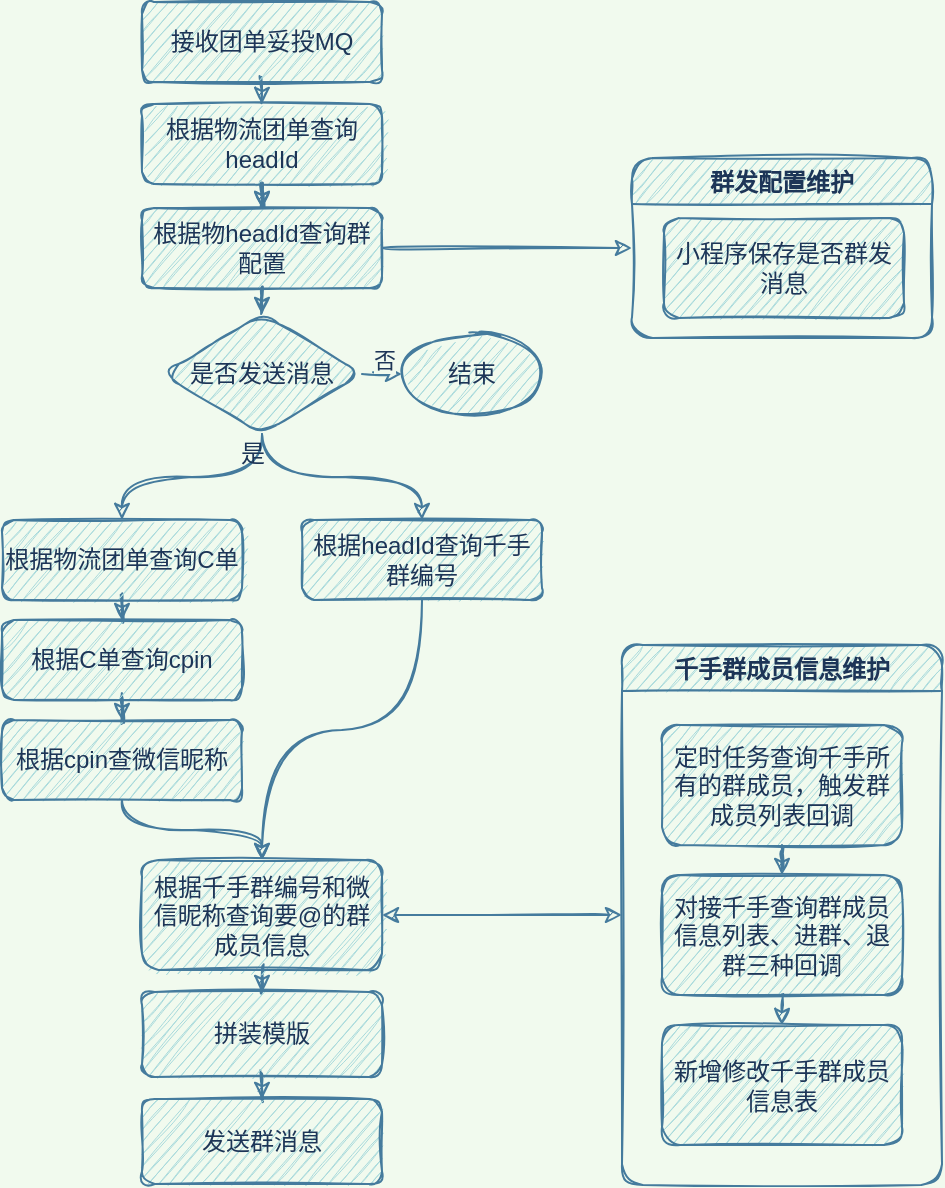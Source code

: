 <mxfile version="16.4.5" type="github">
  <diagram id="C5RBs43oDa-KdzZeNtuy" name="Page-1">
    <mxGraphModel dx="1298" dy="809" grid="1" gridSize="10" guides="1" tooltips="1" connect="1" arrows="1" fold="1" page="1" pageScale="1" pageWidth="827" pageHeight="1169" background="#F1FAEE" math="0" shadow="0">
      <root>
        <mxCell id="WIyWlLk6GJQsqaUBKTNV-0" />
        <mxCell id="WIyWlLk6GJQsqaUBKTNV-1" parent="WIyWlLk6GJQsqaUBKTNV-0" />
        <mxCell id="B8ZehWBBjIDl2lozoN9I-24" value="" style="edgeStyle=orthogonalEdgeStyle;rounded=1;orthogonalLoop=1;jettySize=auto;html=1;startArrow=none;curved=1;sketch=1;labelBackgroundColor=#F1FAEE;strokeColor=#457B9D;fontColor=#1D3557;" edge="1" parent="WIyWlLk6GJQsqaUBKTNV-1" source="3FMjM7pCY8h0ESjjnFQf-15" target="B8ZehWBBjIDl2lozoN9I-7">
          <mxGeometry relative="1" as="geometry" />
        </mxCell>
        <mxCell id="B8ZehWBBjIDl2lozoN9I-26" value="" style="edgeStyle=orthogonalEdgeStyle;rounded=1;orthogonalLoop=1;jettySize=auto;html=1;curved=1;sketch=1;labelBackgroundColor=#F1FAEE;strokeColor=#457B9D;fontColor=#1D3557;" edge="1" parent="WIyWlLk6GJQsqaUBKTNV-1" source="WIyWlLk6GJQsqaUBKTNV-3" target="3FMjM7pCY8h0ESjjnFQf-15">
          <mxGeometry relative="1" as="geometry" />
        </mxCell>
        <mxCell id="WIyWlLk6GJQsqaUBKTNV-3" value="接收团单妥投MQ" style="rounded=1;whiteSpace=wrap;html=1;fontSize=12;glass=0;strokeWidth=1;shadow=0;sketch=1;fillColor=#A8DADC;strokeColor=#457B9D;fontColor=#1D3557;" parent="WIyWlLk6GJQsqaUBKTNV-1" vertex="1">
          <mxGeometry x="110" y="231" width="120" height="40" as="geometry" />
        </mxCell>
        <mxCell id="3FMjM7pCY8h0ESjjnFQf-18" value="" style="edgeStyle=orthogonalEdgeStyle;rounded=1;orthogonalLoop=1;jettySize=auto;html=1;curved=1;sketch=1;labelBackgroundColor=#F1FAEE;strokeColor=#457B9D;fontColor=#1D3557;" parent="WIyWlLk6GJQsqaUBKTNV-1" source="WIyWlLk6GJQsqaUBKTNV-7" target="3FMjM7pCY8h0ESjjnFQf-17" edge="1">
          <mxGeometry relative="1" as="geometry" />
        </mxCell>
        <mxCell id="WIyWlLk6GJQsqaUBKTNV-7" value="根据物流团单查询C单" style="rounded=1;whiteSpace=wrap;html=1;fontSize=12;glass=0;strokeWidth=1;shadow=0;sketch=1;fillColor=#A8DADC;strokeColor=#457B9D;fontColor=#1D3557;" parent="WIyWlLk6GJQsqaUBKTNV-1" vertex="1">
          <mxGeometry x="40" y="490" width="120" height="40" as="geometry" />
        </mxCell>
        <mxCell id="B8ZehWBBjIDl2lozoN9I-8" value="" style="edgeStyle=orthogonalEdgeStyle;rounded=1;orthogonalLoop=1;jettySize=auto;html=1;curved=1;sketch=1;labelBackgroundColor=#F1FAEE;strokeColor=#457B9D;fontColor=#1D3557;" edge="1" parent="WIyWlLk6GJQsqaUBKTNV-1" source="3FMjM7pCY8h0ESjjnFQf-15" target="B8ZehWBBjIDl2lozoN9I-7">
          <mxGeometry relative="1" as="geometry" />
        </mxCell>
        <mxCell id="3FMjM7pCY8h0ESjjnFQf-20" value="" style="edgeStyle=orthogonalEdgeStyle;rounded=1;orthogonalLoop=1;jettySize=auto;html=1;curved=1;sketch=1;labelBackgroundColor=#F1FAEE;strokeColor=#457B9D;fontColor=#1D3557;" parent="WIyWlLk6GJQsqaUBKTNV-1" source="3FMjM7pCY8h0ESjjnFQf-17" target="3FMjM7pCY8h0ESjjnFQf-19" edge="1">
          <mxGeometry relative="1" as="geometry" />
        </mxCell>
        <mxCell id="3FMjM7pCY8h0ESjjnFQf-17" value="根据C单查询cpin" style="rounded=1;whiteSpace=wrap;html=1;fontSize=12;glass=0;strokeWidth=1;shadow=0;sketch=1;fillColor=#A8DADC;strokeColor=#457B9D;fontColor=#1D3557;" parent="WIyWlLk6GJQsqaUBKTNV-1" vertex="1">
          <mxGeometry x="40" y="540" width="120" height="40" as="geometry" />
        </mxCell>
        <mxCell id="3FMjM7pCY8h0ESjjnFQf-19" value="根据cpin查微信昵称" style="rounded=1;whiteSpace=wrap;html=1;fontSize=12;glass=0;strokeWidth=1;shadow=0;sketch=1;fillColor=#A8DADC;strokeColor=#457B9D;fontColor=#1D3557;" parent="WIyWlLk6GJQsqaUBKTNV-1" vertex="1">
          <mxGeometry x="40" y="590" width="120" height="40" as="geometry" />
        </mxCell>
        <mxCell id="3FMjM7pCY8h0ESjjnFQf-22" value="根据headId查询千手群编号" style="rounded=1;whiteSpace=wrap;html=1;fontSize=12;glass=0;strokeWidth=1;shadow=0;sketch=1;fillColor=#A8DADC;strokeColor=#457B9D;fontColor=#1D3557;" parent="WIyWlLk6GJQsqaUBKTNV-1" vertex="1">
          <mxGeometry x="190" y="490" width="120" height="40" as="geometry" />
        </mxCell>
        <mxCell id="3FMjM7pCY8h0ESjjnFQf-28" value="" style="edgeStyle=orthogonalEdgeStyle;rounded=1;orthogonalLoop=1;jettySize=auto;html=1;curved=1;sketch=1;labelBackgroundColor=#F1FAEE;strokeColor=#457B9D;fontColor=#1D3557;" parent="WIyWlLk6GJQsqaUBKTNV-1" source="3FMjM7pCY8h0ESjjnFQf-24" target="3FMjM7pCY8h0ESjjnFQf-27" edge="1">
          <mxGeometry relative="1" as="geometry" />
        </mxCell>
        <mxCell id="3FMjM7pCY8h0ESjjnFQf-24" value="根据千手群编号和微信昵称查询要@的群成员信息" style="rounded=1;whiteSpace=wrap;html=1;fontSize=12;glass=0;strokeWidth=1;shadow=0;sketch=1;fillColor=#A8DADC;strokeColor=#457B9D;fontColor=#1D3557;" parent="WIyWlLk6GJQsqaUBKTNV-1" vertex="1">
          <mxGeometry x="110" y="660" width="120" height="55" as="geometry" />
        </mxCell>
        <mxCell id="3FMjM7pCY8h0ESjjnFQf-32" value="" style="edgeStyle=orthogonalEdgeStyle;rounded=1;orthogonalLoop=1;jettySize=auto;html=1;curved=1;sketch=1;labelBackgroundColor=#F1FAEE;strokeColor=#457B9D;fontColor=#1D3557;" parent="WIyWlLk6GJQsqaUBKTNV-1" source="3FMjM7pCY8h0ESjjnFQf-27" target="3FMjM7pCY8h0ESjjnFQf-31" edge="1">
          <mxGeometry relative="1" as="geometry" />
        </mxCell>
        <mxCell id="3FMjM7pCY8h0ESjjnFQf-27" value="拼装模版" style="rounded=1;whiteSpace=wrap;html=1;fontSize=12;glass=0;strokeWidth=1;shadow=0;sketch=1;fillColor=#A8DADC;strokeColor=#457B9D;fontColor=#1D3557;" parent="WIyWlLk6GJQsqaUBKTNV-1" vertex="1">
          <mxGeometry x="110" y="726" width="120" height="42.5" as="geometry" />
        </mxCell>
        <mxCell id="3FMjM7pCY8h0ESjjnFQf-31" value="发送群消息" style="rounded=1;whiteSpace=wrap;html=1;fontSize=12;glass=0;strokeWidth=1;shadow=0;sketch=1;fillColor=#A8DADC;strokeColor=#457B9D;fontColor=#1D3557;" parent="WIyWlLk6GJQsqaUBKTNV-1" vertex="1">
          <mxGeometry x="110" y="779.5" width="120" height="42.5" as="geometry" />
        </mxCell>
        <mxCell id="3FMjM7pCY8h0ESjjnFQf-36" value="千手群成员信息维护" style="swimlane;rounded=1;sketch=1;fillColor=#A8DADC;strokeColor=#457B9D;fontColor=#1D3557;" parent="WIyWlLk6GJQsqaUBKTNV-1" vertex="1">
          <mxGeometry x="350" y="552.5" width="160" height="270" as="geometry" />
        </mxCell>
        <mxCell id="3FMjM7pCY8h0ESjjnFQf-7" value="新增修改千手群成员信息表" style="rounded=1;whiteSpace=wrap;html=1;sketch=1;fillColor=#A8DADC;strokeColor=#457B9D;fontColor=#1D3557;" parent="3FMjM7pCY8h0ESjjnFQf-36" vertex="1">
          <mxGeometry x="20" y="190" width="120" height="60" as="geometry" />
        </mxCell>
        <mxCell id="3FMjM7pCY8h0ESjjnFQf-9" value="对接千手查询群成员信息列表、进群、退群三种回调" style="rounded=1;whiteSpace=wrap;html=1;sketch=1;fillColor=#A8DADC;strokeColor=#457B9D;fontColor=#1D3557;" parent="3FMjM7pCY8h0ESjjnFQf-36" vertex="1">
          <mxGeometry x="20" y="115" width="120" height="60" as="geometry" />
        </mxCell>
        <mxCell id="3FMjM7pCY8h0ESjjnFQf-10" style="edgeStyle=orthogonalEdgeStyle;rounded=1;orthogonalLoop=1;jettySize=auto;html=1;entryX=0.5;entryY=0;entryDx=0;entryDy=0;exitX=0.5;exitY=1;exitDx=0;exitDy=0;curved=1;sketch=1;labelBackgroundColor=#F1FAEE;strokeColor=#457B9D;fontColor=#1D3557;" parent="3FMjM7pCY8h0ESjjnFQf-36" source="3FMjM7pCY8h0ESjjnFQf-9" target="3FMjM7pCY8h0ESjjnFQf-7" edge="1">
          <mxGeometry relative="1" as="geometry" />
        </mxCell>
        <mxCell id="3FMjM7pCY8h0ESjjnFQf-6" value="定时任务查询千手所有的群成员，触发群成员列表回调" style="rounded=1;whiteSpace=wrap;html=1;sketch=1;fillColor=#A8DADC;strokeColor=#457B9D;fontColor=#1D3557;" parent="3FMjM7pCY8h0ESjjnFQf-36" vertex="1">
          <mxGeometry x="20" y="40" width="120" height="60" as="geometry" />
        </mxCell>
        <mxCell id="3FMjM7pCY8h0ESjjnFQf-8" value="" style="edgeStyle=orthogonalEdgeStyle;rounded=1;orthogonalLoop=1;jettySize=auto;html=1;entryX=0.5;entryY=0;entryDx=0;entryDy=0;curved=1;sketch=1;labelBackgroundColor=#F1FAEE;strokeColor=#457B9D;fontColor=#1D3557;" parent="3FMjM7pCY8h0ESjjnFQf-36" source="3FMjM7pCY8h0ESjjnFQf-6" target="3FMjM7pCY8h0ESjjnFQf-9" edge="1">
          <mxGeometry relative="1" as="geometry" />
        </mxCell>
        <mxCell id="3FMjM7pCY8h0ESjjnFQf-41" value="" style="endArrow=classic;startArrow=classic;html=1;entryX=1;entryY=0.5;entryDx=0;entryDy=0;exitX=0;exitY=0.5;exitDx=0;exitDy=0;edgeStyle=orthogonalEdgeStyle;rounded=1;curved=1;sketch=1;labelBackgroundColor=#F1FAEE;strokeColor=#457B9D;fontColor=#1D3557;" parent="WIyWlLk6GJQsqaUBKTNV-1" source="3FMjM7pCY8h0ESjjnFQf-36" target="3FMjM7pCY8h0ESjjnFQf-24" edge="1">
          <mxGeometry width="50" height="50" relative="1" as="geometry">
            <mxPoint x="425" y="417.5" as="sourcePoint" />
            <mxPoint x="335" y="497.5" as="targetPoint" />
          </mxGeometry>
        </mxCell>
        <mxCell id="B8ZehWBBjIDl2lozoN9I-17" value="" style="edgeStyle=orthogonalEdgeStyle;rounded=1;orthogonalLoop=1;jettySize=auto;html=1;curved=1;sketch=1;labelBackgroundColor=#F1FAEE;strokeColor=#457B9D;fontColor=#1D3557;" edge="1" parent="WIyWlLk6GJQsqaUBKTNV-1" source="B8ZehWBBjIDl2lozoN9I-4" target="B8ZehWBBjIDl2lozoN9I-16">
          <mxGeometry relative="1" as="geometry" />
        </mxCell>
        <mxCell id="B8ZehWBBjIDl2lozoN9I-19" value="否" style="edgeLabel;html=1;align=center;verticalAlign=middle;resizable=0;points=[];rounded=1;sketch=1;labelBackgroundColor=#F1FAEE;fontColor=#1D3557;" vertex="1" connectable="0" parent="B8ZehWBBjIDl2lozoN9I-17">
          <mxGeometry x="-0.633" y="-3" relative="1" as="geometry">
            <mxPoint y="-10" as="offset" />
          </mxGeometry>
        </mxCell>
        <mxCell id="B8ZehWBBjIDl2lozoN9I-4" value="是否发送消息" style="rhombus;whiteSpace=wrap;html=1;rounded=1;sketch=1;fillColor=#A8DADC;strokeColor=#457B9D;fontColor=#1D3557;" vertex="1" parent="WIyWlLk6GJQsqaUBKTNV-1">
          <mxGeometry x="120" y="387" width="100" height="60" as="geometry" />
        </mxCell>
        <mxCell id="B8ZehWBBjIDl2lozoN9I-9" value="" style="edgeStyle=orthogonalEdgeStyle;rounded=1;orthogonalLoop=1;jettySize=auto;html=1;curved=1;sketch=1;labelBackgroundColor=#F1FAEE;strokeColor=#457B9D;fontColor=#1D3557;" edge="1" parent="WIyWlLk6GJQsqaUBKTNV-1" source="B8ZehWBBjIDl2lozoN9I-7" target="B8ZehWBBjIDl2lozoN9I-4">
          <mxGeometry relative="1" as="geometry" />
        </mxCell>
        <mxCell id="B8ZehWBBjIDl2lozoN9I-21" value="" style="edgeStyle=orthogonalEdgeStyle;rounded=1;orthogonalLoop=1;jettySize=auto;html=1;entryX=0;entryY=0.5;entryDx=0;entryDy=0;curved=1;sketch=1;labelBackgroundColor=#F1FAEE;strokeColor=#457B9D;fontColor=#1D3557;" edge="1" parent="WIyWlLk6GJQsqaUBKTNV-1" source="B8ZehWBBjIDl2lozoN9I-7" target="B8ZehWBBjIDl2lozoN9I-20">
          <mxGeometry relative="1" as="geometry" />
        </mxCell>
        <mxCell id="B8ZehWBBjIDl2lozoN9I-7" value="根据物headId查询群配置" style="rounded=1;whiteSpace=wrap;html=1;fontSize=12;glass=0;strokeWidth=1;shadow=0;sketch=1;fillColor=#A8DADC;strokeColor=#457B9D;fontColor=#1D3557;" vertex="1" parent="WIyWlLk6GJQsqaUBKTNV-1">
          <mxGeometry x="110" y="334" width="120" height="40" as="geometry" />
        </mxCell>
        <mxCell id="B8ZehWBBjIDl2lozoN9I-16" value="结束" style="ellipse;whiteSpace=wrap;html=1;rounded=1;sketch=1;fillColor=#A8DADC;strokeColor=#457B9D;fontColor=#1D3557;" vertex="1" parent="WIyWlLk6GJQsqaUBKTNV-1">
          <mxGeometry x="240" y="397" width="70" height="40" as="geometry" />
        </mxCell>
        <mxCell id="B8ZehWBBjIDl2lozoN9I-20" value="群发配置维护" style="swimlane;rounded=1;sketch=1;fillColor=#A8DADC;strokeColor=#457B9D;fontColor=#1D3557;" vertex="1" parent="WIyWlLk6GJQsqaUBKTNV-1">
          <mxGeometry x="355" y="309" width="150" height="90" as="geometry" />
        </mxCell>
        <mxCell id="B8ZehWBBjIDl2lozoN9I-3" value="小程序保存是否群发消息" style="rounded=1;whiteSpace=wrap;html=1;sketch=1;fillColor=#A8DADC;strokeColor=#457B9D;fontColor=#1D3557;" vertex="1" parent="B8ZehWBBjIDl2lozoN9I-20">
          <mxGeometry x="16" y="30" width="120" height="50" as="geometry" />
        </mxCell>
        <mxCell id="3FMjM7pCY8h0ESjjnFQf-15" value="根据物流团单查询headId" style="rounded=1;whiteSpace=wrap;html=1;fontSize=12;glass=0;strokeWidth=1;shadow=0;sketch=1;fillColor=#A8DADC;strokeColor=#457B9D;fontColor=#1D3557;" parent="WIyWlLk6GJQsqaUBKTNV-1" vertex="1">
          <mxGeometry x="110" y="282" width="120" height="40" as="geometry" />
        </mxCell>
        <mxCell id="B8ZehWBBjIDl2lozoN9I-34" value="" style="endArrow=classic;html=1;rounded=1;entryX=0.5;entryY=0;entryDx=0;entryDy=0;exitX=0.5;exitY=1;exitDx=0;exitDy=0;edgeStyle=orthogonalEdgeStyle;curved=1;sketch=1;labelBackgroundColor=#F1FAEE;strokeColor=#457B9D;fontColor=#1D3557;" edge="1" parent="WIyWlLk6GJQsqaUBKTNV-1" source="B8ZehWBBjIDl2lozoN9I-4" target="WIyWlLk6GJQsqaUBKTNV-7">
          <mxGeometry width="50" height="50" relative="1" as="geometry">
            <mxPoint x="170" y="450" as="sourcePoint" />
            <mxPoint x="190" y="500" as="targetPoint" />
          </mxGeometry>
        </mxCell>
        <mxCell id="B8ZehWBBjIDl2lozoN9I-35" value="" style="endArrow=classic;html=1;rounded=1;entryX=0.5;entryY=0;entryDx=0;entryDy=0;exitX=0.5;exitY=1;exitDx=0;exitDy=0;edgeStyle=orthogonalEdgeStyle;curved=1;sketch=1;labelBackgroundColor=#F1FAEE;strokeColor=#457B9D;fontColor=#1D3557;" edge="1" parent="WIyWlLk6GJQsqaUBKTNV-1" source="B8ZehWBBjIDl2lozoN9I-4" target="3FMjM7pCY8h0ESjjnFQf-22">
          <mxGeometry width="50" height="50" relative="1" as="geometry">
            <mxPoint x="180" y="450" as="sourcePoint" />
            <mxPoint x="190" y="500" as="targetPoint" />
          </mxGeometry>
        </mxCell>
        <mxCell id="B8ZehWBBjIDl2lozoN9I-36" value="" style="endArrow=classic;html=1;rounded=1;exitX=0.5;exitY=1;exitDx=0;exitDy=0;entryX=0.5;entryY=0;entryDx=0;entryDy=0;edgeStyle=orthogonalEdgeStyle;curved=1;sketch=1;labelBackgroundColor=#F1FAEE;strokeColor=#457B9D;fontColor=#1D3557;" edge="1" parent="WIyWlLk6GJQsqaUBKTNV-1" source="3FMjM7pCY8h0ESjjnFQf-22" target="3FMjM7pCY8h0ESjjnFQf-24">
          <mxGeometry width="50" height="50" relative="1" as="geometry">
            <mxPoint x="140" y="550" as="sourcePoint" />
            <mxPoint x="190" y="500" as="targetPoint" />
          </mxGeometry>
        </mxCell>
        <mxCell id="B8ZehWBBjIDl2lozoN9I-37" value="" style="endArrow=classic;html=1;rounded=1;exitX=0.5;exitY=1;exitDx=0;exitDy=0;entryX=0.5;entryY=0;entryDx=0;entryDy=0;edgeStyle=orthogonalEdgeStyle;curved=1;sketch=1;labelBackgroundColor=#F1FAEE;strokeColor=#457B9D;fontColor=#1D3557;" edge="1" parent="WIyWlLk6GJQsqaUBKTNV-1" source="3FMjM7pCY8h0ESjjnFQf-19" target="3FMjM7pCY8h0ESjjnFQf-24">
          <mxGeometry width="50" height="50" relative="1" as="geometry">
            <mxPoint x="140" y="550" as="sourcePoint" />
            <mxPoint x="190" y="500" as="targetPoint" />
          </mxGeometry>
        </mxCell>
        <mxCell id="B8ZehWBBjIDl2lozoN9I-38" value="是" style="text;html=1;align=center;verticalAlign=middle;resizable=0;points=[];autosize=1;strokeColor=none;fillColor=none;rounded=1;sketch=1;fontColor=#1D3557;" vertex="1" parent="WIyWlLk6GJQsqaUBKTNV-1">
          <mxGeometry x="150" y="447" width="30" height="20" as="geometry" />
        </mxCell>
      </root>
    </mxGraphModel>
  </diagram>
</mxfile>
